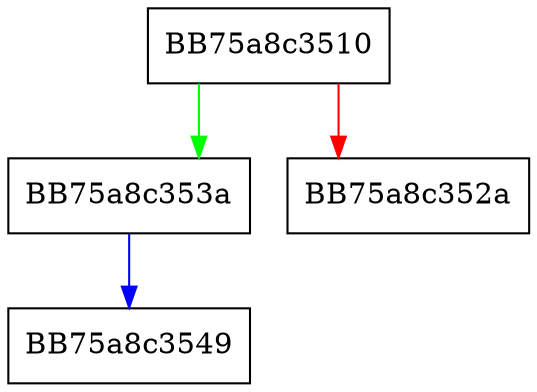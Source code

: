 digraph invoke {
  node [shape="box"];
  graph [splines=ortho];
  BB75a8c3510 -> BB75a8c353a [color="green"];
  BB75a8c3510 -> BB75a8c352a [color="red"];
  BB75a8c353a -> BB75a8c3549 [color="blue"];
}